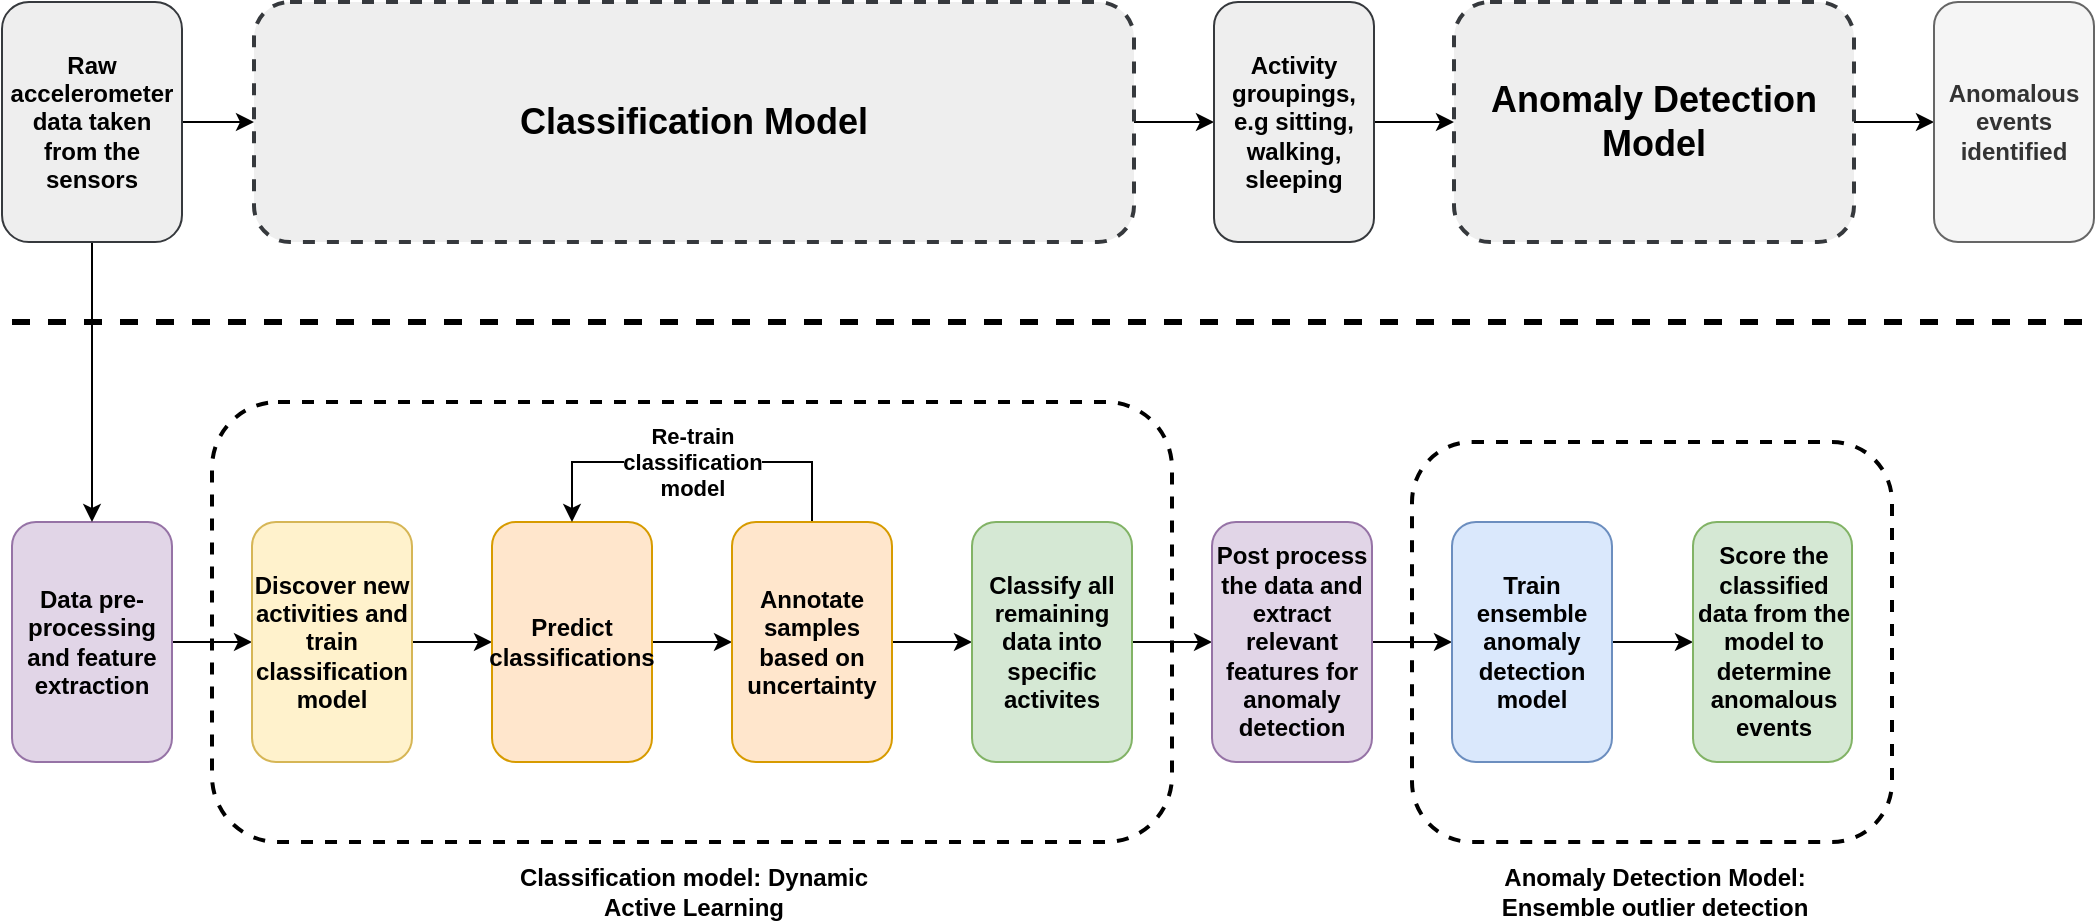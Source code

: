 <mxfile version="21.1.1" type="github">
  <diagram name="Page-1" id="LFSzCcOkwn5fy_SzWpoG">
    <mxGraphModel dx="1444" dy="2164" grid="1" gridSize="10" guides="1" tooltips="1" connect="1" arrows="1" fold="1" page="1" pageScale="1" pageWidth="827" pageHeight="1169" math="0" shadow="0">
      <root>
        <mxCell id="0" />
        <mxCell id="1" parent="0" />
        <mxCell id="9-J86cphxurWLW8eX2XV-5" value="" style="edgeStyle=orthogonalEdgeStyle;rounded=0;orthogonalLoop=1;jettySize=auto;html=1;" parent="1" source="9-J86cphxurWLW8eX2XV-1" target="9-J86cphxurWLW8eX2XV-2" edge="1">
          <mxGeometry relative="1" as="geometry" />
        </mxCell>
        <mxCell id="9-J86cphxurWLW8eX2XV-1" value="&lt;div&gt;&lt;b&gt;Data pre-processing and feature extraction&lt;/b&gt;&lt;/div&gt;" style="rounded=1;whiteSpace=wrap;html=1;fillColor=#e1d5e7;strokeColor=#9673a6;" parent="1" vertex="1">
          <mxGeometry x="200" y="160" width="80" height="120" as="geometry" />
        </mxCell>
        <mxCell id="cruTtfsDpUbtnMmeK2p8-6" value="" style="edgeStyle=orthogonalEdgeStyle;rounded=0;orthogonalLoop=1;jettySize=auto;html=1;" edge="1" parent="1" source="9-J86cphxurWLW8eX2XV-2" target="9-J86cphxurWLW8eX2XV-7">
          <mxGeometry relative="1" as="geometry" />
        </mxCell>
        <mxCell id="9-J86cphxurWLW8eX2XV-2" value="&lt;b&gt;Discover new activities and train classification model&lt;br&gt;&lt;/b&gt;" style="rounded=1;whiteSpace=wrap;html=1;fillColor=#fff2cc;strokeColor=#d6b656;" parent="1" vertex="1">
          <mxGeometry x="320" y="160" width="80" height="120" as="geometry" />
        </mxCell>
        <mxCell id="cruTtfsDpUbtnMmeK2p8-10" value="" style="edgeStyle=orthogonalEdgeStyle;rounded=0;orthogonalLoop=1;jettySize=auto;html=1;" edge="1" parent="1" source="9-J86cphxurWLW8eX2XV-7" target="9-J86cphxurWLW8eX2XV-9">
          <mxGeometry relative="1" as="geometry" />
        </mxCell>
        <mxCell id="9-J86cphxurWLW8eX2XV-7" value="&lt;b&gt;Predict classifications&lt;br&gt;&lt;/b&gt;" style="rounded=1;whiteSpace=wrap;html=1;fillColor=#ffe6cc;strokeColor=#d79b00;" parent="1" vertex="1">
          <mxGeometry x="440" y="160" width="80" height="120" as="geometry" />
        </mxCell>
        <mxCell id="cruTtfsDpUbtnMmeK2p8-9" value="&lt;div&gt;&lt;b&gt;Re-train &lt;br&gt;&lt;/b&gt;&lt;/div&gt;&lt;div&gt;&lt;b&gt;classification &lt;br&gt;&lt;/b&gt;&lt;/div&gt;&lt;div&gt;&lt;b&gt;model&lt;/b&gt;&lt;/div&gt;" style="edgeStyle=orthogonalEdgeStyle;rounded=0;orthogonalLoop=1;jettySize=auto;html=1;entryX=0.5;entryY=0;entryDx=0;entryDy=0;exitX=0.5;exitY=0;exitDx=0;exitDy=0;" edge="1" parent="1" source="9-J86cphxurWLW8eX2XV-9" target="9-J86cphxurWLW8eX2XV-7">
          <mxGeometry relative="1" as="geometry">
            <mxPoint x="690" y="140" as="sourcePoint" />
            <Array as="points">
              <mxPoint x="600" y="130" />
              <mxPoint x="480" y="130" />
            </Array>
          </mxGeometry>
        </mxCell>
        <mxCell id="cruTtfsDpUbtnMmeK2p8-11" value="" style="edgeStyle=orthogonalEdgeStyle;rounded=0;orthogonalLoop=1;jettySize=auto;html=1;" edge="1" parent="1" source="9-J86cphxurWLW8eX2XV-9" target="9-J86cphxurWLW8eX2XV-14">
          <mxGeometry relative="1" as="geometry" />
        </mxCell>
        <mxCell id="9-J86cphxurWLW8eX2XV-9" value="&lt;b&gt;Annotate samples based on uncertainty&lt;br&gt;&lt;/b&gt;" style="rounded=1;whiteSpace=wrap;html=1;fillColor=#ffe6cc;strokeColor=#d79b00;" parent="1" vertex="1">
          <mxGeometry x="560" y="160" width="80" height="120" as="geometry" />
        </mxCell>
        <mxCell id="cruTtfsDpUbtnMmeK2p8-12" value="" style="edgeStyle=orthogonalEdgeStyle;rounded=0;orthogonalLoop=1;jettySize=auto;html=1;" edge="1" parent="1" source="9-J86cphxurWLW8eX2XV-14" target="cruTtfsDpUbtnMmeK2p8-2">
          <mxGeometry relative="1" as="geometry" />
        </mxCell>
        <mxCell id="9-J86cphxurWLW8eX2XV-14" value="&lt;b&gt;Classify all remaining data into specific activites&lt;br&gt;&lt;/b&gt;" style="rounded=1;whiteSpace=wrap;html=1;fillColor=#d5e8d4;strokeColor=#82b366;" parent="1" vertex="1">
          <mxGeometry x="680" y="160" width="80" height="120" as="geometry" />
        </mxCell>
        <mxCell id="9-J86cphxurWLW8eX2XV-23" value="&lt;b&gt;Classification model: Dynamic Active Learning&lt;br&gt;&lt;/b&gt;" style="text;html=1;strokeColor=none;fillColor=none;align=center;verticalAlign=middle;whiteSpace=wrap;rounded=0;" parent="1" vertex="1">
          <mxGeometry x="441" y="330" width="200" height="30" as="geometry" />
        </mxCell>
        <mxCell id="9-J86cphxurWLW8eX2XV-29" value="&lt;div&gt;&lt;b&gt;Anomaly Detection Model:&lt;/b&gt;&lt;b&gt; Ensemble outlier detection&lt;br&gt;&lt;/b&gt;&lt;/div&gt;" style="text;html=1;strokeColor=none;fillColor=none;align=center;verticalAlign=middle;whiteSpace=wrap;rounded=0;" parent="1" vertex="1">
          <mxGeometry x="933.5" y="330" width="175" height="30" as="geometry" />
        </mxCell>
        <mxCell id="9-J86cphxurWLW8eX2XV-30" value="" style="rounded=1;whiteSpace=wrap;html=1;fillColor=none;dashed=1;strokeWidth=2;" parent="1" vertex="1">
          <mxGeometry x="300" y="100" width="480" height="220" as="geometry" />
        </mxCell>
        <mxCell id="cruTtfsDpUbtnMmeK2p8-13" value="" style="edgeStyle=orthogonalEdgeStyle;rounded=0;orthogonalLoop=1;jettySize=auto;html=1;" edge="1" parent="1" source="cruTtfsDpUbtnMmeK2p8-2" target="cruTtfsDpUbtnMmeK2p8-3">
          <mxGeometry relative="1" as="geometry" />
        </mxCell>
        <mxCell id="cruTtfsDpUbtnMmeK2p8-2" value="&lt;b&gt;Post process the data and extract relevant features for anomaly detection&lt;br&gt;&lt;/b&gt;" style="rounded=1;whiteSpace=wrap;html=1;fillColor=#e1d5e7;strokeColor=#9673a6;" vertex="1" parent="1">
          <mxGeometry x="800" y="160" width="80" height="120" as="geometry" />
        </mxCell>
        <mxCell id="cruTtfsDpUbtnMmeK2p8-14" value="" style="edgeStyle=orthogonalEdgeStyle;rounded=0;orthogonalLoop=1;jettySize=auto;html=1;" edge="1" parent="1" source="cruTtfsDpUbtnMmeK2p8-3" target="cruTtfsDpUbtnMmeK2p8-4">
          <mxGeometry relative="1" as="geometry" />
        </mxCell>
        <mxCell id="cruTtfsDpUbtnMmeK2p8-3" value="&lt;b&gt;Train ensemble anomaly detection model&lt;br&gt;&lt;/b&gt;" style="rounded=1;whiteSpace=wrap;html=1;fillColor=#dae8fc;strokeColor=#6c8ebf;" vertex="1" parent="1">
          <mxGeometry x="920" y="160" width="80" height="120" as="geometry" />
        </mxCell>
        <mxCell id="cruTtfsDpUbtnMmeK2p8-4" value="&lt;b&gt;Score the classified data from the model to determine anomalous events&lt;br&gt;&lt;/b&gt;" style="rounded=1;whiteSpace=wrap;html=1;fillColor=#d5e8d4;strokeColor=#82b366;" vertex="1" parent="1">
          <mxGeometry x="1040.5" y="160" width="79.5" height="120" as="geometry" />
        </mxCell>
        <mxCell id="cruTtfsDpUbtnMmeK2p8-15" value="" style="rounded=1;whiteSpace=wrap;html=1;fillColor=none;dashed=1;strokeWidth=2;" vertex="1" parent="1">
          <mxGeometry x="900" y="120" width="240" height="200" as="geometry" />
        </mxCell>
        <mxCell id="cruTtfsDpUbtnMmeK2p8-24" value="" style="edgeStyle=orthogonalEdgeStyle;rounded=0;orthogonalLoop=1;jettySize=auto;html=1;" edge="1" parent="1" source="cruTtfsDpUbtnMmeK2p8-19" target="cruTtfsDpUbtnMmeK2p8-23">
          <mxGeometry relative="1" as="geometry" />
        </mxCell>
        <mxCell id="cruTtfsDpUbtnMmeK2p8-19" value="&lt;font style=&quot;font-size: 18px;&quot;&gt;&lt;b&gt;Classification Model&lt;br&gt;&lt;/b&gt;&lt;/font&gt;" style="rounded=1;whiteSpace=wrap;html=1;fillColor=#eeeeee;dashed=1;strokeWidth=2;strokeColor=#36393d;" vertex="1" parent="1">
          <mxGeometry x="321" y="-100" width="440" height="120" as="geometry" />
        </mxCell>
        <mxCell id="cruTtfsDpUbtnMmeK2p8-27" value="" style="edgeStyle=orthogonalEdgeStyle;rounded=0;orthogonalLoop=1;jettySize=auto;html=1;" edge="1" parent="1" source="cruTtfsDpUbtnMmeK2p8-20" target="cruTtfsDpUbtnMmeK2p8-26">
          <mxGeometry relative="1" as="geometry" />
        </mxCell>
        <mxCell id="cruTtfsDpUbtnMmeK2p8-20" value="&lt;div&gt;Anomaly Detection &lt;br&gt;&lt;/div&gt;&lt;div&gt;Model&lt;/div&gt;" style="rounded=1;whiteSpace=wrap;html=1;fillColor=#eeeeee;dashed=1;strokeWidth=2;strokeColor=#36393d;fontSize=18;fontStyle=1" vertex="1" parent="1">
          <mxGeometry x="921" y="-100" width="200" height="120" as="geometry" />
        </mxCell>
        <mxCell id="cruTtfsDpUbtnMmeK2p8-22" value="" style="edgeStyle=orthogonalEdgeStyle;rounded=0;orthogonalLoop=1;jettySize=auto;html=1;" edge="1" parent="1" source="cruTtfsDpUbtnMmeK2p8-21" target="cruTtfsDpUbtnMmeK2p8-19">
          <mxGeometry relative="1" as="geometry" />
        </mxCell>
        <mxCell id="cruTtfsDpUbtnMmeK2p8-30" style="edgeStyle=orthogonalEdgeStyle;rounded=0;orthogonalLoop=1;jettySize=auto;html=1;entryX=0.5;entryY=0;entryDx=0;entryDy=0;" edge="1" parent="1" source="cruTtfsDpUbtnMmeK2p8-21" target="9-J86cphxurWLW8eX2XV-1">
          <mxGeometry relative="1" as="geometry" />
        </mxCell>
        <mxCell id="cruTtfsDpUbtnMmeK2p8-21" value="Raw accelerometer data taken from the sensors" style="rounded=1;whiteSpace=wrap;html=1;fillColor=#eeeeee;strokeColor=#36393d;fontStyle=1" vertex="1" parent="1">
          <mxGeometry x="195" y="-100" width="90" height="120" as="geometry" />
        </mxCell>
        <mxCell id="cruTtfsDpUbtnMmeK2p8-25" value="" style="edgeStyle=orthogonalEdgeStyle;rounded=0;orthogonalLoop=1;jettySize=auto;html=1;" edge="1" parent="1" source="cruTtfsDpUbtnMmeK2p8-23" target="cruTtfsDpUbtnMmeK2p8-20">
          <mxGeometry relative="1" as="geometry" />
        </mxCell>
        <mxCell id="cruTtfsDpUbtnMmeK2p8-23" value="Activity groupings, e.g sitting, walking, sleeping" style="rounded=1;whiteSpace=wrap;html=1;fillColor=#eeeeee;strokeColor=#36393d;fontStyle=1" vertex="1" parent="1">
          <mxGeometry x="801" y="-100" width="80" height="120" as="geometry" />
        </mxCell>
        <mxCell id="cruTtfsDpUbtnMmeK2p8-26" value="&lt;span&gt;Anomalous events identified&lt;br&gt;&lt;/span&gt;" style="rounded=1;whiteSpace=wrap;html=1;fillColor=#f5f5f5;strokeColor=#666666;fontColor=#333333;fontStyle=1" vertex="1" parent="1">
          <mxGeometry x="1161" y="-100" width="80" height="120" as="geometry" />
        </mxCell>
        <mxCell id="cruTtfsDpUbtnMmeK2p8-29" value="" style="endArrow=none;dashed=1;html=1;rounded=0;strokeWidth=3;" edge="1" parent="1">
          <mxGeometry width="50" height="50" relative="1" as="geometry">
            <mxPoint x="200" y="60" as="sourcePoint" />
            <mxPoint x="1240" y="60" as="targetPoint" />
          </mxGeometry>
        </mxCell>
      </root>
    </mxGraphModel>
  </diagram>
</mxfile>
